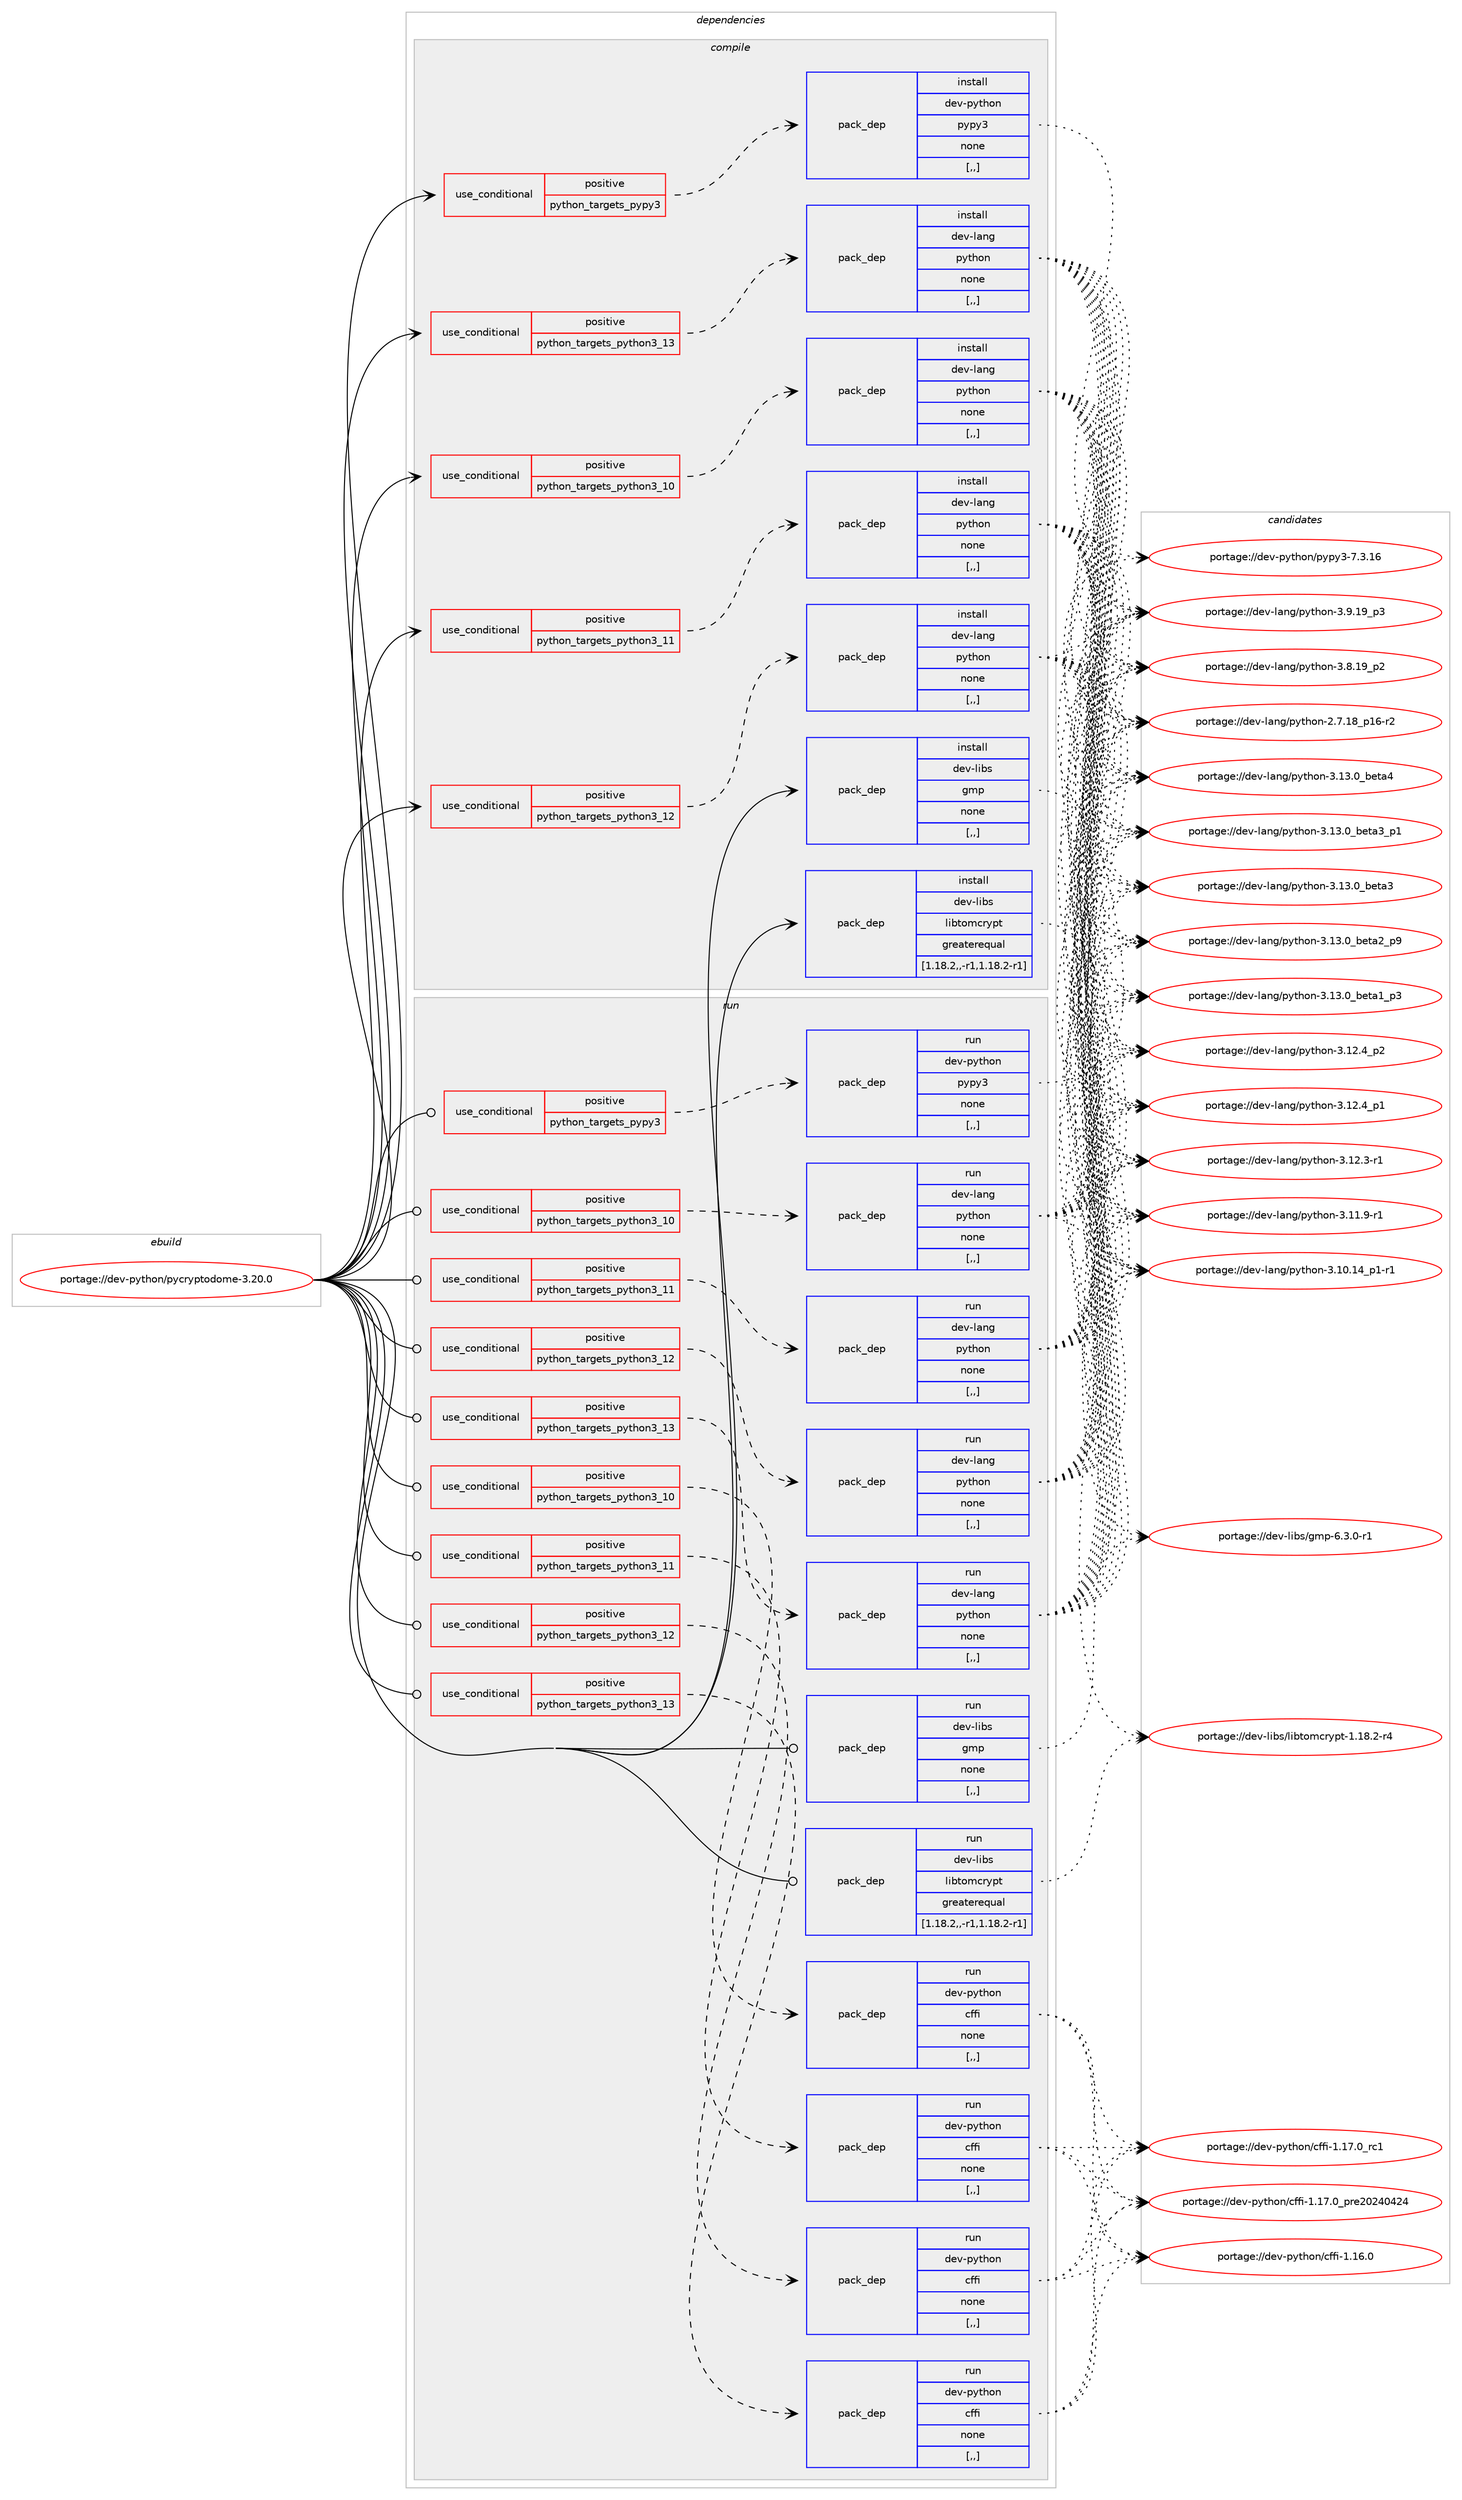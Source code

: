 digraph prolog {

# *************
# Graph options
# *************

newrank=true;
concentrate=true;
compound=true;
graph [rankdir=LR,fontname=Helvetica,fontsize=10,ranksep=1.5];#, ranksep=2.5, nodesep=0.2];
edge  [arrowhead=vee];
node  [fontname=Helvetica,fontsize=10];

# **********
# The ebuild
# **********

subgraph cluster_leftcol {
color=gray;
label=<<i>ebuild</i>>;
id [label="portage://dev-python/pycryptodome-3.20.0", color=red, width=4, href="../dev-python/pycryptodome-3.20.0.svg"];
}

# ****************
# The dependencies
# ****************

subgraph cluster_midcol {
color=gray;
label=<<i>dependencies</i>>;
subgraph cluster_compile {
fillcolor="#eeeeee";
style=filled;
label=<<i>compile</i>>;
subgraph cond36777 {
dependency156364 [label=<<TABLE BORDER="0" CELLBORDER="1" CELLSPACING="0" CELLPADDING="4"><TR><TD ROWSPAN="3" CELLPADDING="10">use_conditional</TD></TR><TR><TD>positive</TD></TR><TR><TD>python_targets_pypy3</TD></TR></TABLE>>, shape=none, color=red];
subgraph pack118336 {
dependency156365 [label=<<TABLE BORDER="0" CELLBORDER="1" CELLSPACING="0" CELLPADDING="4" WIDTH="220"><TR><TD ROWSPAN="6" CELLPADDING="30">pack_dep</TD></TR><TR><TD WIDTH="110">install</TD></TR><TR><TD>dev-python</TD></TR><TR><TD>pypy3</TD></TR><TR><TD>none</TD></TR><TR><TD>[,,]</TD></TR></TABLE>>, shape=none, color=blue];
}
dependency156364:e -> dependency156365:w [weight=20,style="dashed",arrowhead="vee"];
}
id:e -> dependency156364:w [weight=20,style="solid",arrowhead="vee"];
subgraph cond36778 {
dependency156366 [label=<<TABLE BORDER="0" CELLBORDER="1" CELLSPACING="0" CELLPADDING="4"><TR><TD ROWSPAN="3" CELLPADDING="10">use_conditional</TD></TR><TR><TD>positive</TD></TR><TR><TD>python_targets_python3_10</TD></TR></TABLE>>, shape=none, color=red];
subgraph pack118337 {
dependency156367 [label=<<TABLE BORDER="0" CELLBORDER="1" CELLSPACING="0" CELLPADDING="4" WIDTH="220"><TR><TD ROWSPAN="6" CELLPADDING="30">pack_dep</TD></TR><TR><TD WIDTH="110">install</TD></TR><TR><TD>dev-lang</TD></TR><TR><TD>python</TD></TR><TR><TD>none</TD></TR><TR><TD>[,,]</TD></TR></TABLE>>, shape=none, color=blue];
}
dependency156366:e -> dependency156367:w [weight=20,style="dashed",arrowhead="vee"];
}
id:e -> dependency156366:w [weight=20,style="solid",arrowhead="vee"];
subgraph cond36779 {
dependency156368 [label=<<TABLE BORDER="0" CELLBORDER="1" CELLSPACING="0" CELLPADDING="4"><TR><TD ROWSPAN="3" CELLPADDING="10">use_conditional</TD></TR><TR><TD>positive</TD></TR><TR><TD>python_targets_python3_11</TD></TR></TABLE>>, shape=none, color=red];
subgraph pack118338 {
dependency156369 [label=<<TABLE BORDER="0" CELLBORDER="1" CELLSPACING="0" CELLPADDING="4" WIDTH="220"><TR><TD ROWSPAN="6" CELLPADDING="30">pack_dep</TD></TR><TR><TD WIDTH="110">install</TD></TR><TR><TD>dev-lang</TD></TR><TR><TD>python</TD></TR><TR><TD>none</TD></TR><TR><TD>[,,]</TD></TR></TABLE>>, shape=none, color=blue];
}
dependency156368:e -> dependency156369:w [weight=20,style="dashed",arrowhead="vee"];
}
id:e -> dependency156368:w [weight=20,style="solid",arrowhead="vee"];
subgraph cond36780 {
dependency156370 [label=<<TABLE BORDER="0" CELLBORDER="1" CELLSPACING="0" CELLPADDING="4"><TR><TD ROWSPAN="3" CELLPADDING="10">use_conditional</TD></TR><TR><TD>positive</TD></TR><TR><TD>python_targets_python3_12</TD></TR></TABLE>>, shape=none, color=red];
subgraph pack118339 {
dependency156371 [label=<<TABLE BORDER="0" CELLBORDER="1" CELLSPACING="0" CELLPADDING="4" WIDTH="220"><TR><TD ROWSPAN="6" CELLPADDING="30">pack_dep</TD></TR><TR><TD WIDTH="110">install</TD></TR><TR><TD>dev-lang</TD></TR><TR><TD>python</TD></TR><TR><TD>none</TD></TR><TR><TD>[,,]</TD></TR></TABLE>>, shape=none, color=blue];
}
dependency156370:e -> dependency156371:w [weight=20,style="dashed",arrowhead="vee"];
}
id:e -> dependency156370:w [weight=20,style="solid",arrowhead="vee"];
subgraph cond36781 {
dependency156372 [label=<<TABLE BORDER="0" CELLBORDER="1" CELLSPACING="0" CELLPADDING="4"><TR><TD ROWSPAN="3" CELLPADDING="10">use_conditional</TD></TR><TR><TD>positive</TD></TR><TR><TD>python_targets_python3_13</TD></TR></TABLE>>, shape=none, color=red];
subgraph pack118340 {
dependency156373 [label=<<TABLE BORDER="0" CELLBORDER="1" CELLSPACING="0" CELLPADDING="4" WIDTH="220"><TR><TD ROWSPAN="6" CELLPADDING="30">pack_dep</TD></TR><TR><TD WIDTH="110">install</TD></TR><TR><TD>dev-lang</TD></TR><TR><TD>python</TD></TR><TR><TD>none</TD></TR><TR><TD>[,,]</TD></TR></TABLE>>, shape=none, color=blue];
}
dependency156372:e -> dependency156373:w [weight=20,style="dashed",arrowhead="vee"];
}
id:e -> dependency156372:w [weight=20,style="solid",arrowhead="vee"];
subgraph pack118341 {
dependency156374 [label=<<TABLE BORDER="0" CELLBORDER="1" CELLSPACING="0" CELLPADDING="4" WIDTH="220"><TR><TD ROWSPAN="6" CELLPADDING="30">pack_dep</TD></TR><TR><TD WIDTH="110">install</TD></TR><TR><TD>dev-libs</TD></TR><TR><TD>gmp</TD></TR><TR><TD>none</TD></TR><TR><TD>[,,]</TD></TR></TABLE>>, shape=none, color=blue];
}
id:e -> dependency156374:w [weight=20,style="solid",arrowhead="vee"];
subgraph pack118342 {
dependency156375 [label=<<TABLE BORDER="0" CELLBORDER="1" CELLSPACING="0" CELLPADDING="4" WIDTH="220"><TR><TD ROWSPAN="6" CELLPADDING="30">pack_dep</TD></TR><TR><TD WIDTH="110">install</TD></TR><TR><TD>dev-libs</TD></TR><TR><TD>libtomcrypt</TD></TR><TR><TD>greaterequal</TD></TR><TR><TD>[1.18.2,,-r1,1.18.2-r1]</TD></TR></TABLE>>, shape=none, color=blue];
}
id:e -> dependency156375:w [weight=20,style="solid",arrowhead="vee"];
}
subgraph cluster_compileandrun {
fillcolor="#eeeeee";
style=filled;
label=<<i>compile and run</i>>;
}
subgraph cluster_run {
fillcolor="#eeeeee";
style=filled;
label=<<i>run</i>>;
subgraph cond36782 {
dependency156376 [label=<<TABLE BORDER="0" CELLBORDER="1" CELLSPACING="0" CELLPADDING="4"><TR><TD ROWSPAN="3" CELLPADDING="10">use_conditional</TD></TR><TR><TD>positive</TD></TR><TR><TD>python_targets_pypy3</TD></TR></TABLE>>, shape=none, color=red];
subgraph pack118343 {
dependency156377 [label=<<TABLE BORDER="0" CELLBORDER="1" CELLSPACING="0" CELLPADDING="4" WIDTH="220"><TR><TD ROWSPAN="6" CELLPADDING="30">pack_dep</TD></TR><TR><TD WIDTH="110">run</TD></TR><TR><TD>dev-python</TD></TR><TR><TD>pypy3</TD></TR><TR><TD>none</TD></TR><TR><TD>[,,]</TD></TR></TABLE>>, shape=none, color=blue];
}
dependency156376:e -> dependency156377:w [weight=20,style="dashed",arrowhead="vee"];
}
id:e -> dependency156376:w [weight=20,style="solid",arrowhead="odot"];
subgraph cond36783 {
dependency156378 [label=<<TABLE BORDER="0" CELLBORDER="1" CELLSPACING="0" CELLPADDING="4"><TR><TD ROWSPAN="3" CELLPADDING="10">use_conditional</TD></TR><TR><TD>positive</TD></TR><TR><TD>python_targets_python3_10</TD></TR></TABLE>>, shape=none, color=red];
subgraph pack118344 {
dependency156379 [label=<<TABLE BORDER="0" CELLBORDER="1" CELLSPACING="0" CELLPADDING="4" WIDTH="220"><TR><TD ROWSPAN="6" CELLPADDING="30">pack_dep</TD></TR><TR><TD WIDTH="110">run</TD></TR><TR><TD>dev-lang</TD></TR><TR><TD>python</TD></TR><TR><TD>none</TD></TR><TR><TD>[,,]</TD></TR></TABLE>>, shape=none, color=blue];
}
dependency156378:e -> dependency156379:w [weight=20,style="dashed",arrowhead="vee"];
}
id:e -> dependency156378:w [weight=20,style="solid",arrowhead="odot"];
subgraph cond36784 {
dependency156380 [label=<<TABLE BORDER="0" CELLBORDER="1" CELLSPACING="0" CELLPADDING="4"><TR><TD ROWSPAN="3" CELLPADDING="10">use_conditional</TD></TR><TR><TD>positive</TD></TR><TR><TD>python_targets_python3_10</TD></TR></TABLE>>, shape=none, color=red];
subgraph pack118345 {
dependency156381 [label=<<TABLE BORDER="0" CELLBORDER="1" CELLSPACING="0" CELLPADDING="4" WIDTH="220"><TR><TD ROWSPAN="6" CELLPADDING="30">pack_dep</TD></TR><TR><TD WIDTH="110">run</TD></TR><TR><TD>dev-python</TD></TR><TR><TD>cffi</TD></TR><TR><TD>none</TD></TR><TR><TD>[,,]</TD></TR></TABLE>>, shape=none, color=blue];
}
dependency156380:e -> dependency156381:w [weight=20,style="dashed",arrowhead="vee"];
}
id:e -> dependency156380:w [weight=20,style="solid",arrowhead="odot"];
subgraph cond36785 {
dependency156382 [label=<<TABLE BORDER="0" CELLBORDER="1" CELLSPACING="0" CELLPADDING="4"><TR><TD ROWSPAN="3" CELLPADDING="10">use_conditional</TD></TR><TR><TD>positive</TD></TR><TR><TD>python_targets_python3_11</TD></TR></TABLE>>, shape=none, color=red];
subgraph pack118346 {
dependency156383 [label=<<TABLE BORDER="0" CELLBORDER="1" CELLSPACING="0" CELLPADDING="4" WIDTH="220"><TR><TD ROWSPAN="6" CELLPADDING="30">pack_dep</TD></TR><TR><TD WIDTH="110">run</TD></TR><TR><TD>dev-lang</TD></TR><TR><TD>python</TD></TR><TR><TD>none</TD></TR><TR><TD>[,,]</TD></TR></TABLE>>, shape=none, color=blue];
}
dependency156382:e -> dependency156383:w [weight=20,style="dashed",arrowhead="vee"];
}
id:e -> dependency156382:w [weight=20,style="solid",arrowhead="odot"];
subgraph cond36786 {
dependency156384 [label=<<TABLE BORDER="0" CELLBORDER="1" CELLSPACING="0" CELLPADDING="4"><TR><TD ROWSPAN="3" CELLPADDING="10">use_conditional</TD></TR><TR><TD>positive</TD></TR><TR><TD>python_targets_python3_11</TD></TR></TABLE>>, shape=none, color=red];
subgraph pack118347 {
dependency156385 [label=<<TABLE BORDER="0" CELLBORDER="1" CELLSPACING="0" CELLPADDING="4" WIDTH="220"><TR><TD ROWSPAN="6" CELLPADDING="30">pack_dep</TD></TR><TR><TD WIDTH="110">run</TD></TR><TR><TD>dev-python</TD></TR><TR><TD>cffi</TD></TR><TR><TD>none</TD></TR><TR><TD>[,,]</TD></TR></TABLE>>, shape=none, color=blue];
}
dependency156384:e -> dependency156385:w [weight=20,style="dashed",arrowhead="vee"];
}
id:e -> dependency156384:w [weight=20,style="solid",arrowhead="odot"];
subgraph cond36787 {
dependency156386 [label=<<TABLE BORDER="0" CELLBORDER="1" CELLSPACING="0" CELLPADDING="4"><TR><TD ROWSPAN="3" CELLPADDING="10">use_conditional</TD></TR><TR><TD>positive</TD></TR><TR><TD>python_targets_python3_12</TD></TR></TABLE>>, shape=none, color=red];
subgraph pack118348 {
dependency156387 [label=<<TABLE BORDER="0" CELLBORDER="1" CELLSPACING="0" CELLPADDING="4" WIDTH="220"><TR><TD ROWSPAN="6" CELLPADDING="30">pack_dep</TD></TR><TR><TD WIDTH="110">run</TD></TR><TR><TD>dev-lang</TD></TR><TR><TD>python</TD></TR><TR><TD>none</TD></TR><TR><TD>[,,]</TD></TR></TABLE>>, shape=none, color=blue];
}
dependency156386:e -> dependency156387:w [weight=20,style="dashed",arrowhead="vee"];
}
id:e -> dependency156386:w [weight=20,style="solid",arrowhead="odot"];
subgraph cond36788 {
dependency156388 [label=<<TABLE BORDER="0" CELLBORDER="1" CELLSPACING="0" CELLPADDING="4"><TR><TD ROWSPAN="3" CELLPADDING="10">use_conditional</TD></TR><TR><TD>positive</TD></TR><TR><TD>python_targets_python3_12</TD></TR></TABLE>>, shape=none, color=red];
subgraph pack118349 {
dependency156389 [label=<<TABLE BORDER="0" CELLBORDER="1" CELLSPACING="0" CELLPADDING="4" WIDTH="220"><TR><TD ROWSPAN="6" CELLPADDING="30">pack_dep</TD></TR><TR><TD WIDTH="110">run</TD></TR><TR><TD>dev-python</TD></TR><TR><TD>cffi</TD></TR><TR><TD>none</TD></TR><TR><TD>[,,]</TD></TR></TABLE>>, shape=none, color=blue];
}
dependency156388:e -> dependency156389:w [weight=20,style="dashed",arrowhead="vee"];
}
id:e -> dependency156388:w [weight=20,style="solid",arrowhead="odot"];
subgraph cond36789 {
dependency156390 [label=<<TABLE BORDER="0" CELLBORDER="1" CELLSPACING="0" CELLPADDING="4"><TR><TD ROWSPAN="3" CELLPADDING="10">use_conditional</TD></TR><TR><TD>positive</TD></TR><TR><TD>python_targets_python3_13</TD></TR></TABLE>>, shape=none, color=red];
subgraph pack118350 {
dependency156391 [label=<<TABLE BORDER="0" CELLBORDER="1" CELLSPACING="0" CELLPADDING="4" WIDTH="220"><TR><TD ROWSPAN="6" CELLPADDING="30">pack_dep</TD></TR><TR><TD WIDTH="110">run</TD></TR><TR><TD>dev-lang</TD></TR><TR><TD>python</TD></TR><TR><TD>none</TD></TR><TR><TD>[,,]</TD></TR></TABLE>>, shape=none, color=blue];
}
dependency156390:e -> dependency156391:w [weight=20,style="dashed",arrowhead="vee"];
}
id:e -> dependency156390:w [weight=20,style="solid",arrowhead="odot"];
subgraph cond36790 {
dependency156392 [label=<<TABLE BORDER="0" CELLBORDER="1" CELLSPACING="0" CELLPADDING="4"><TR><TD ROWSPAN="3" CELLPADDING="10">use_conditional</TD></TR><TR><TD>positive</TD></TR><TR><TD>python_targets_python3_13</TD></TR></TABLE>>, shape=none, color=red];
subgraph pack118351 {
dependency156393 [label=<<TABLE BORDER="0" CELLBORDER="1" CELLSPACING="0" CELLPADDING="4" WIDTH="220"><TR><TD ROWSPAN="6" CELLPADDING="30">pack_dep</TD></TR><TR><TD WIDTH="110">run</TD></TR><TR><TD>dev-python</TD></TR><TR><TD>cffi</TD></TR><TR><TD>none</TD></TR><TR><TD>[,,]</TD></TR></TABLE>>, shape=none, color=blue];
}
dependency156392:e -> dependency156393:w [weight=20,style="dashed",arrowhead="vee"];
}
id:e -> dependency156392:w [weight=20,style="solid",arrowhead="odot"];
subgraph pack118352 {
dependency156394 [label=<<TABLE BORDER="0" CELLBORDER="1" CELLSPACING="0" CELLPADDING="4" WIDTH="220"><TR><TD ROWSPAN="6" CELLPADDING="30">pack_dep</TD></TR><TR><TD WIDTH="110">run</TD></TR><TR><TD>dev-libs</TD></TR><TR><TD>gmp</TD></TR><TR><TD>none</TD></TR><TR><TD>[,,]</TD></TR></TABLE>>, shape=none, color=blue];
}
id:e -> dependency156394:w [weight=20,style="solid",arrowhead="odot"];
subgraph pack118353 {
dependency156395 [label=<<TABLE BORDER="0" CELLBORDER="1" CELLSPACING="0" CELLPADDING="4" WIDTH="220"><TR><TD ROWSPAN="6" CELLPADDING="30">pack_dep</TD></TR><TR><TD WIDTH="110">run</TD></TR><TR><TD>dev-libs</TD></TR><TR><TD>libtomcrypt</TD></TR><TR><TD>greaterequal</TD></TR><TR><TD>[1.18.2,,-r1,1.18.2-r1]</TD></TR></TABLE>>, shape=none, color=blue];
}
id:e -> dependency156395:w [weight=20,style="solid",arrowhead="odot"];
}
}

# **************
# The candidates
# **************

subgraph cluster_choices {
rank=same;
color=gray;
label=<<i>candidates</i>>;

subgraph choice118336 {
color=black;
nodesep=1;
choice10010111845112121116104111110471121211121215145554651464954 [label="portage://dev-python/pypy3-7.3.16", color=red, width=4,href="../dev-python/pypy3-7.3.16.svg"];
dependency156365:e -> choice10010111845112121116104111110471121211121215145554651464954:w [style=dotted,weight="100"];
}
subgraph choice118337 {
color=black;
nodesep=1;
choice1001011184510897110103471121211161041111104551464951464895981011169752 [label="portage://dev-lang/python-3.13.0_beta4", color=red, width=4,href="../dev-lang/python-3.13.0_beta4.svg"];
choice10010111845108971101034711212111610411111045514649514648959810111697519511249 [label="portage://dev-lang/python-3.13.0_beta3_p1", color=red, width=4,href="../dev-lang/python-3.13.0_beta3_p1.svg"];
choice1001011184510897110103471121211161041111104551464951464895981011169751 [label="portage://dev-lang/python-3.13.0_beta3", color=red, width=4,href="../dev-lang/python-3.13.0_beta3.svg"];
choice10010111845108971101034711212111610411111045514649514648959810111697509511257 [label="portage://dev-lang/python-3.13.0_beta2_p9", color=red, width=4,href="../dev-lang/python-3.13.0_beta2_p9.svg"];
choice10010111845108971101034711212111610411111045514649514648959810111697499511251 [label="portage://dev-lang/python-3.13.0_beta1_p3", color=red, width=4,href="../dev-lang/python-3.13.0_beta1_p3.svg"];
choice100101118451089711010347112121116104111110455146495046529511250 [label="portage://dev-lang/python-3.12.4_p2", color=red, width=4,href="../dev-lang/python-3.12.4_p2.svg"];
choice100101118451089711010347112121116104111110455146495046529511249 [label="portage://dev-lang/python-3.12.4_p1", color=red, width=4,href="../dev-lang/python-3.12.4_p1.svg"];
choice100101118451089711010347112121116104111110455146495046514511449 [label="portage://dev-lang/python-3.12.3-r1", color=red, width=4,href="../dev-lang/python-3.12.3-r1.svg"];
choice100101118451089711010347112121116104111110455146494946574511449 [label="portage://dev-lang/python-3.11.9-r1", color=red, width=4,href="../dev-lang/python-3.11.9-r1.svg"];
choice100101118451089711010347112121116104111110455146494846495295112494511449 [label="portage://dev-lang/python-3.10.14_p1-r1", color=red, width=4,href="../dev-lang/python-3.10.14_p1-r1.svg"];
choice100101118451089711010347112121116104111110455146574649579511251 [label="portage://dev-lang/python-3.9.19_p3", color=red, width=4,href="../dev-lang/python-3.9.19_p3.svg"];
choice100101118451089711010347112121116104111110455146564649579511250 [label="portage://dev-lang/python-3.8.19_p2", color=red, width=4,href="../dev-lang/python-3.8.19_p2.svg"];
choice100101118451089711010347112121116104111110455046554649569511249544511450 [label="portage://dev-lang/python-2.7.18_p16-r2", color=red, width=4,href="../dev-lang/python-2.7.18_p16-r2.svg"];
dependency156367:e -> choice1001011184510897110103471121211161041111104551464951464895981011169752:w [style=dotted,weight="100"];
dependency156367:e -> choice10010111845108971101034711212111610411111045514649514648959810111697519511249:w [style=dotted,weight="100"];
dependency156367:e -> choice1001011184510897110103471121211161041111104551464951464895981011169751:w [style=dotted,weight="100"];
dependency156367:e -> choice10010111845108971101034711212111610411111045514649514648959810111697509511257:w [style=dotted,weight="100"];
dependency156367:e -> choice10010111845108971101034711212111610411111045514649514648959810111697499511251:w [style=dotted,weight="100"];
dependency156367:e -> choice100101118451089711010347112121116104111110455146495046529511250:w [style=dotted,weight="100"];
dependency156367:e -> choice100101118451089711010347112121116104111110455146495046529511249:w [style=dotted,weight="100"];
dependency156367:e -> choice100101118451089711010347112121116104111110455146495046514511449:w [style=dotted,weight="100"];
dependency156367:e -> choice100101118451089711010347112121116104111110455146494946574511449:w [style=dotted,weight="100"];
dependency156367:e -> choice100101118451089711010347112121116104111110455146494846495295112494511449:w [style=dotted,weight="100"];
dependency156367:e -> choice100101118451089711010347112121116104111110455146574649579511251:w [style=dotted,weight="100"];
dependency156367:e -> choice100101118451089711010347112121116104111110455146564649579511250:w [style=dotted,weight="100"];
dependency156367:e -> choice100101118451089711010347112121116104111110455046554649569511249544511450:w [style=dotted,weight="100"];
}
subgraph choice118338 {
color=black;
nodesep=1;
choice1001011184510897110103471121211161041111104551464951464895981011169752 [label="portage://dev-lang/python-3.13.0_beta4", color=red, width=4,href="../dev-lang/python-3.13.0_beta4.svg"];
choice10010111845108971101034711212111610411111045514649514648959810111697519511249 [label="portage://dev-lang/python-3.13.0_beta3_p1", color=red, width=4,href="../dev-lang/python-3.13.0_beta3_p1.svg"];
choice1001011184510897110103471121211161041111104551464951464895981011169751 [label="portage://dev-lang/python-3.13.0_beta3", color=red, width=4,href="../dev-lang/python-3.13.0_beta3.svg"];
choice10010111845108971101034711212111610411111045514649514648959810111697509511257 [label="portage://dev-lang/python-3.13.0_beta2_p9", color=red, width=4,href="../dev-lang/python-3.13.0_beta2_p9.svg"];
choice10010111845108971101034711212111610411111045514649514648959810111697499511251 [label="portage://dev-lang/python-3.13.0_beta1_p3", color=red, width=4,href="../dev-lang/python-3.13.0_beta1_p3.svg"];
choice100101118451089711010347112121116104111110455146495046529511250 [label="portage://dev-lang/python-3.12.4_p2", color=red, width=4,href="../dev-lang/python-3.12.4_p2.svg"];
choice100101118451089711010347112121116104111110455146495046529511249 [label="portage://dev-lang/python-3.12.4_p1", color=red, width=4,href="../dev-lang/python-3.12.4_p1.svg"];
choice100101118451089711010347112121116104111110455146495046514511449 [label="portage://dev-lang/python-3.12.3-r1", color=red, width=4,href="../dev-lang/python-3.12.3-r1.svg"];
choice100101118451089711010347112121116104111110455146494946574511449 [label="portage://dev-lang/python-3.11.9-r1", color=red, width=4,href="../dev-lang/python-3.11.9-r1.svg"];
choice100101118451089711010347112121116104111110455146494846495295112494511449 [label="portage://dev-lang/python-3.10.14_p1-r1", color=red, width=4,href="../dev-lang/python-3.10.14_p1-r1.svg"];
choice100101118451089711010347112121116104111110455146574649579511251 [label="portage://dev-lang/python-3.9.19_p3", color=red, width=4,href="../dev-lang/python-3.9.19_p3.svg"];
choice100101118451089711010347112121116104111110455146564649579511250 [label="portage://dev-lang/python-3.8.19_p2", color=red, width=4,href="../dev-lang/python-3.8.19_p2.svg"];
choice100101118451089711010347112121116104111110455046554649569511249544511450 [label="portage://dev-lang/python-2.7.18_p16-r2", color=red, width=4,href="../dev-lang/python-2.7.18_p16-r2.svg"];
dependency156369:e -> choice1001011184510897110103471121211161041111104551464951464895981011169752:w [style=dotted,weight="100"];
dependency156369:e -> choice10010111845108971101034711212111610411111045514649514648959810111697519511249:w [style=dotted,weight="100"];
dependency156369:e -> choice1001011184510897110103471121211161041111104551464951464895981011169751:w [style=dotted,weight="100"];
dependency156369:e -> choice10010111845108971101034711212111610411111045514649514648959810111697509511257:w [style=dotted,weight="100"];
dependency156369:e -> choice10010111845108971101034711212111610411111045514649514648959810111697499511251:w [style=dotted,weight="100"];
dependency156369:e -> choice100101118451089711010347112121116104111110455146495046529511250:w [style=dotted,weight="100"];
dependency156369:e -> choice100101118451089711010347112121116104111110455146495046529511249:w [style=dotted,weight="100"];
dependency156369:e -> choice100101118451089711010347112121116104111110455146495046514511449:w [style=dotted,weight="100"];
dependency156369:e -> choice100101118451089711010347112121116104111110455146494946574511449:w [style=dotted,weight="100"];
dependency156369:e -> choice100101118451089711010347112121116104111110455146494846495295112494511449:w [style=dotted,weight="100"];
dependency156369:e -> choice100101118451089711010347112121116104111110455146574649579511251:w [style=dotted,weight="100"];
dependency156369:e -> choice100101118451089711010347112121116104111110455146564649579511250:w [style=dotted,weight="100"];
dependency156369:e -> choice100101118451089711010347112121116104111110455046554649569511249544511450:w [style=dotted,weight="100"];
}
subgraph choice118339 {
color=black;
nodesep=1;
choice1001011184510897110103471121211161041111104551464951464895981011169752 [label="portage://dev-lang/python-3.13.0_beta4", color=red, width=4,href="../dev-lang/python-3.13.0_beta4.svg"];
choice10010111845108971101034711212111610411111045514649514648959810111697519511249 [label="portage://dev-lang/python-3.13.0_beta3_p1", color=red, width=4,href="../dev-lang/python-3.13.0_beta3_p1.svg"];
choice1001011184510897110103471121211161041111104551464951464895981011169751 [label="portage://dev-lang/python-3.13.0_beta3", color=red, width=4,href="../dev-lang/python-3.13.0_beta3.svg"];
choice10010111845108971101034711212111610411111045514649514648959810111697509511257 [label="portage://dev-lang/python-3.13.0_beta2_p9", color=red, width=4,href="../dev-lang/python-3.13.0_beta2_p9.svg"];
choice10010111845108971101034711212111610411111045514649514648959810111697499511251 [label="portage://dev-lang/python-3.13.0_beta1_p3", color=red, width=4,href="../dev-lang/python-3.13.0_beta1_p3.svg"];
choice100101118451089711010347112121116104111110455146495046529511250 [label="portage://dev-lang/python-3.12.4_p2", color=red, width=4,href="../dev-lang/python-3.12.4_p2.svg"];
choice100101118451089711010347112121116104111110455146495046529511249 [label="portage://dev-lang/python-3.12.4_p1", color=red, width=4,href="../dev-lang/python-3.12.4_p1.svg"];
choice100101118451089711010347112121116104111110455146495046514511449 [label="portage://dev-lang/python-3.12.3-r1", color=red, width=4,href="../dev-lang/python-3.12.3-r1.svg"];
choice100101118451089711010347112121116104111110455146494946574511449 [label="portage://dev-lang/python-3.11.9-r1", color=red, width=4,href="../dev-lang/python-3.11.9-r1.svg"];
choice100101118451089711010347112121116104111110455146494846495295112494511449 [label="portage://dev-lang/python-3.10.14_p1-r1", color=red, width=4,href="../dev-lang/python-3.10.14_p1-r1.svg"];
choice100101118451089711010347112121116104111110455146574649579511251 [label="portage://dev-lang/python-3.9.19_p3", color=red, width=4,href="../dev-lang/python-3.9.19_p3.svg"];
choice100101118451089711010347112121116104111110455146564649579511250 [label="portage://dev-lang/python-3.8.19_p2", color=red, width=4,href="../dev-lang/python-3.8.19_p2.svg"];
choice100101118451089711010347112121116104111110455046554649569511249544511450 [label="portage://dev-lang/python-2.7.18_p16-r2", color=red, width=4,href="../dev-lang/python-2.7.18_p16-r2.svg"];
dependency156371:e -> choice1001011184510897110103471121211161041111104551464951464895981011169752:w [style=dotted,weight="100"];
dependency156371:e -> choice10010111845108971101034711212111610411111045514649514648959810111697519511249:w [style=dotted,weight="100"];
dependency156371:e -> choice1001011184510897110103471121211161041111104551464951464895981011169751:w [style=dotted,weight="100"];
dependency156371:e -> choice10010111845108971101034711212111610411111045514649514648959810111697509511257:w [style=dotted,weight="100"];
dependency156371:e -> choice10010111845108971101034711212111610411111045514649514648959810111697499511251:w [style=dotted,weight="100"];
dependency156371:e -> choice100101118451089711010347112121116104111110455146495046529511250:w [style=dotted,weight="100"];
dependency156371:e -> choice100101118451089711010347112121116104111110455146495046529511249:w [style=dotted,weight="100"];
dependency156371:e -> choice100101118451089711010347112121116104111110455146495046514511449:w [style=dotted,weight="100"];
dependency156371:e -> choice100101118451089711010347112121116104111110455146494946574511449:w [style=dotted,weight="100"];
dependency156371:e -> choice100101118451089711010347112121116104111110455146494846495295112494511449:w [style=dotted,weight="100"];
dependency156371:e -> choice100101118451089711010347112121116104111110455146574649579511251:w [style=dotted,weight="100"];
dependency156371:e -> choice100101118451089711010347112121116104111110455146564649579511250:w [style=dotted,weight="100"];
dependency156371:e -> choice100101118451089711010347112121116104111110455046554649569511249544511450:w [style=dotted,weight="100"];
}
subgraph choice118340 {
color=black;
nodesep=1;
choice1001011184510897110103471121211161041111104551464951464895981011169752 [label="portage://dev-lang/python-3.13.0_beta4", color=red, width=4,href="../dev-lang/python-3.13.0_beta4.svg"];
choice10010111845108971101034711212111610411111045514649514648959810111697519511249 [label="portage://dev-lang/python-3.13.0_beta3_p1", color=red, width=4,href="../dev-lang/python-3.13.0_beta3_p1.svg"];
choice1001011184510897110103471121211161041111104551464951464895981011169751 [label="portage://dev-lang/python-3.13.0_beta3", color=red, width=4,href="../dev-lang/python-3.13.0_beta3.svg"];
choice10010111845108971101034711212111610411111045514649514648959810111697509511257 [label="portage://dev-lang/python-3.13.0_beta2_p9", color=red, width=4,href="../dev-lang/python-3.13.0_beta2_p9.svg"];
choice10010111845108971101034711212111610411111045514649514648959810111697499511251 [label="portage://dev-lang/python-3.13.0_beta1_p3", color=red, width=4,href="../dev-lang/python-3.13.0_beta1_p3.svg"];
choice100101118451089711010347112121116104111110455146495046529511250 [label="portage://dev-lang/python-3.12.4_p2", color=red, width=4,href="../dev-lang/python-3.12.4_p2.svg"];
choice100101118451089711010347112121116104111110455146495046529511249 [label="portage://dev-lang/python-3.12.4_p1", color=red, width=4,href="../dev-lang/python-3.12.4_p1.svg"];
choice100101118451089711010347112121116104111110455146495046514511449 [label="portage://dev-lang/python-3.12.3-r1", color=red, width=4,href="../dev-lang/python-3.12.3-r1.svg"];
choice100101118451089711010347112121116104111110455146494946574511449 [label="portage://dev-lang/python-3.11.9-r1", color=red, width=4,href="../dev-lang/python-3.11.9-r1.svg"];
choice100101118451089711010347112121116104111110455146494846495295112494511449 [label="portage://dev-lang/python-3.10.14_p1-r1", color=red, width=4,href="../dev-lang/python-3.10.14_p1-r1.svg"];
choice100101118451089711010347112121116104111110455146574649579511251 [label="portage://dev-lang/python-3.9.19_p3", color=red, width=4,href="../dev-lang/python-3.9.19_p3.svg"];
choice100101118451089711010347112121116104111110455146564649579511250 [label="portage://dev-lang/python-3.8.19_p2", color=red, width=4,href="../dev-lang/python-3.8.19_p2.svg"];
choice100101118451089711010347112121116104111110455046554649569511249544511450 [label="portage://dev-lang/python-2.7.18_p16-r2", color=red, width=4,href="../dev-lang/python-2.7.18_p16-r2.svg"];
dependency156373:e -> choice1001011184510897110103471121211161041111104551464951464895981011169752:w [style=dotted,weight="100"];
dependency156373:e -> choice10010111845108971101034711212111610411111045514649514648959810111697519511249:w [style=dotted,weight="100"];
dependency156373:e -> choice1001011184510897110103471121211161041111104551464951464895981011169751:w [style=dotted,weight="100"];
dependency156373:e -> choice10010111845108971101034711212111610411111045514649514648959810111697509511257:w [style=dotted,weight="100"];
dependency156373:e -> choice10010111845108971101034711212111610411111045514649514648959810111697499511251:w [style=dotted,weight="100"];
dependency156373:e -> choice100101118451089711010347112121116104111110455146495046529511250:w [style=dotted,weight="100"];
dependency156373:e -> choice100101118451089711010347112121116104111110455146495046529511249:w [style=dotted,weight="100"];
dependency156373:e -> choice100101118451089711010347112121116104111110455146495046514511449:w [style=dotted,weight="100"];
dependency156373:e -> choice100101118451089711010347112121116104111110455146494946574511449:w [style=dotted,weight="100"];
dependency156373:e -> choice100101118451089711010347112121116104111110455146494846495295112494511449:w [style=dotted,weight="100"];
dependency156373:e -> choice100101118451089711010347112121116104111110455146574649579511251:w [style=dotted,weight="100"];
dependency156373:e -> choice100101118451089711010347112121116104111110455146564649579511250:w [style=dotted,weight="100"];
dependency156373:e -> choice100101118451089711010347112121116104111110455046554649569511249544511450:w [style=dotted,weight="100"];
}
subgraph choice118341 {
color=black;
nodesep=1;
choice1001011184510810598115471031091124554465146484511449 [label="portage://dev-libs/gmp-6.3.0-r1", color=red, width=4,href="../dev-libs/gmp-6.3.0-r1.svg"];
dependency156374:e -> choice1001011184510810598115471031091124554465146484511449:w [style=dotted,weight="100"];
}
subgraph choice118342 {
color=black;
nodesep=1;
choice1001011184510810598115471081059811611110999114121112116454946495646504511452 [label="portage://dev-libs/libtomcrypt-1.18.2-r4", color=red, width=4,href="../dev-libs/libtomcrypt-1.18.2-r4.svg"];
dependency156375:e -> choice1001011184510810598115471081059811611110999114121112116454946495646504511452:w [style=dotted,weight="100"];
}
subgraph choice118343 {
color=black;
nodesep=1;
choice10010111845112121116104111110471121211121215145554651464954 [label="portage://dev-python/pypy3-7.3.16", color=red, width=4,href="../dev-python/pypy3-7.3.16.svg"];
dependency156377:e -> choice10010111845112121116104111110471121211121215145554651464954:w [style=dotted,weight="100"];
}
subgraph choice118344 {
color=black;
nodesep=1;
choice1001011184510897110103471121211161041111104551464951464895981011169752 [label="portage://dev-lang/python-3.13.0_beta4", color=red, width=4,href="../dev-lang/python-3.13.0_beta4.svg"];
choice10010111845108971101034711212111610411111045514649514648959810111697519511249 [label="portage://dev-lang/python-3.13.0_beta3_p1", color=red, width=4,href="../dev-lang/python-3.13.0_beta3_p1.svg"];
choice1001011184510897110103471121211161041111104551464951464895981011169751 [label="portage://dev-lang/python-3.13.0_beta3", color=red, width=4,href="../dev-lang/python-3.13.0_beta3.svg"];
choice10010111845108971101034711212111610411111045514649514648959810111697509511257 [label="portage://dev-lang/python-3.13.0_beta2_p9", color=red, width=4,href="../dev-lang/python-3.13.0_beta2_p9.svg"];
choice10010111845108971101034711212111610411111045514649514648959810111697499511251 [label="portage://dev-lang/python-3.13.0_beta1_p3", color=red, width=4,href="../dev-lang/python-3.13.0_beta1_p3.svg"];
choice100101118451089711010347112121116104111110455146495046529511250 [label="portage://dev-lang/python-3.12.4_p2", color=red, width=4,href="../dev-lang/python-3.12.4_p2.svg"];
choice100101118451089711010347112121116104111110455146495046529511249 [label="portage://dev-lang/python-3.12.4_p1", color=red, width=4,href="../dev-lang/python-3.12.4_p1.svg"];
choice100101118451089711010347112121116104111110455146495046514511449 [label="portage://dev-lang/python-3.12.3-r1", color=red, width=4,href="../dev-lang/python-3.12.3-r1.svg"];
choice100101118451089711010347112121116104111110455146494946574511449 [label="portage://dev-lang/python-3.11.9-r1", color=red, width=4,href="../dev-lang/python-3.11.9-r1.svg"];
choice100101118451089711010347112121116104111110455146494846495295112494511449 [label="portage://dev-lang/python-3.10.14_p1-r1", color=red, width=4,href="../dev-lang/python-3.10.14_p1-r1.svg"];
choice100101118451089711010347112121116104111110455146574649579511251 [label="portage://dev-lang/python-3.9.19_p3", color=red, width=4,href="../dev-lang/python-3.9.19_p3.svg"];
choice100101118451089711010347112121116104111110455146564649579511250 [label="portage://dev-lang/python-3.8.19_p2", color=red, width=4,href="../dev-lang/python-3.8.19_p2.svg"];
choice100101118451089711010347112121116104111110455046554649569511249544511450 [label="portage://dev-lang/python-2.7.18_p16-r2", color=red, width=4,href="../dev-lang/python-2.7.18_p16-r2.svg"];
dependency156379:e -> choice1001011184510897110103471121211161041111104551464951464895981011169752:w [style=dotted,weight="100"];
dependency156379:e -> choice10010111845108971101034711212111610411111045514649514648959810111697519511249:w [style=dotted,weight="100"];
dependency156379:e -> choice1001011184510897110103471121211161041111104551464951464895981011169751:w [style=dotted,weight="100"];
dependency156379:e -> choice10010111845108971101034711212111610411111045514649514648959810111697509511257:w [style=dotted,weight="100"];
dependency156379:e -> choice10010111845108971101034711212111610411111045514649514648959810111697499511251:w [style=dotted,weight="100"];
dependency156379:e -> choice100101118451089711010347112121116104111110455146495046529511250:w [style=dotted,weight="100"];
dependency156379:e -> choice100101118451089711010347112121116104111110455146495046529511249:w [style=dotted,weight="100"];
dependency156379:e -> choice100101118451089711010347112121116104111110455146495046514511449:w [style=dotted,weight="100"];
dependency156379:e -> choice100101118451089711010347112121116104111110455146494946574511449:w [style=dotted,weight="100"];
dependency156379:e -> choice100101118451089711010347112121116104111110455146494846495295112494511449:w [style=dotted,weight="100"];
dependency156379:e -> choice100101118451089711010347112121116104111110455146574649579511251:w [style=dotted,weight="100"];
dependency156379:e -> choice100101118451089711010347112121116104111110455146564649579511250:w [style=dotted,weight="100"];
dependency156379:e -> choice100101118451089711010347112121116104111110455046554649569511249544511450:w [style=dotted,weight="100"];
}
subgraph choice118345 {
color=black;
nodesep=1;
choice10010111845112121116104111110479910210210545494649554648951149949 [label="portage://dev-python/cffi-1.17.0_rc1", color=red, width=4,href="../dev-python/cffi-1.17.0_rc1.svg"];
choice10010111845112121116104111110479910210210545494649554648951121141015048505248525052 [label="portage://dev-python/cffi-1.17.0_pre20240424", color=red, width=4,href="../dev-python/cffi-1.17.0_pre20240424.svg"];
choice10010111845112121116104111110479910210210545494649544648 [label="portage://dev-python/cffi-1.16.0", color=red, width=4,href="../dev-python/cffi-1.16.0.svg"];
dependency156381:e -> choice10010111845112121116104111110479910210210545494649554648951149949:w [style=dotted,weight="100"];
dependency156381:e -> choice10010111845112121116104111110479910210210545494649554648951121141015048505248525052:w [style=dotted,weight="100"];
dependency156381:e -> choice10010111845112121116104111110479910210210545494649544648:w [style=dotted,weight="100"];
}
subgraph choice118346 {
color=black;
nodesep=1;
choice1001011184510897110103471121211161041111104551464951464895981011169752 [label="portage://dev-lang/python-3.13.0_beta4", color=red, width=4,href="../dev-lang/python-3.13.0_beta4.svg"];
choice10010111845108971101034711212111610411111045514649514648959810111697519511249 [label="portage://dev-lang/python-3.13.0_beta3_p1", color=red, width=4,href="../dev-lang/python-3.13.0_beta3_p1.svg"];
choice1001011184510897110103471121211161041111104551464951464895981011169751 [label="portage://dev-lang/python-3.13.0_beta3", color=red, width=4,href="../dev-lang/python-3.13.0_beta3.svg"];
choice10010111845108971101034711212111610411111045514649514648959810111697509511257 [label="portage://dev-lang/python-3.13.0_beta2_p9", color=red, width=4,href="../dev-lang/python-3.13.0_beta2_p9.svg"];
choice10010111845108971101034711212111610411111045514649514648959810111697499511251 [label="portage://dev-lang/python-3.13.0_beta1_p3", color=red, width=4,href="../dev-lang/python-3.13.0_beta1_p3.svg"];
choice100101118451089711010347112121116104111110455146495046529511250 [label="portage://dev-lang/python-3.12.4_p2", color=red, width=4,href="../dev-lang/python-3.12.4_p2.svg"];
choice100101118451089711010347112121116104111110455146495046529511249 [label="portage://dev-lang/python-3.12.4_p1", color=red, width=4,href="../dev-lang/python-3.12.4_p1.svg"];
choice100101118451089711010347112121116104111110455146495046514511449 [label="portage://dev-lang/python-3.12.3-r1", color=red, width=4,href="../dev-lang/python-3.12.3-r1.svg"];
choice100101118451089711010347112121116104111110455146494946574511449 [label="portage://dev-lang/python-3.11.9-r1", color=red, width=4,href="../dev-lang/python-3.11.9-r1.svg"];
choice100101118451089711010347112121116104111110455146494846495295112494511449 [label="portage://dev-lang/python-3.10.14_p1-r1", color=red, width=4,href="../dev-lang/python-3.10.14_p1-r1.svg"];
choice100101118451089711010347112121116104111110455146574649579511251 [label="portage://dev-lang/python-3.9.19_p3", color=red, width=4,href="../dev-lang/python-3.9.19_p3.svg"];
choice100101118451089711010347112121116104111110455146564649579511250 [label="portage://dev-lang/python-3.8.19_p2", color=red, width=4,href="../dev-lang/python-3.8.19_p2.svg"];
choice100101118451089711010347112121116104111110455046554649569511249544511450 [label="portage://dev-lang/python-2.7.18_p16-r2", color=red, width=4,href="../dev-lang/python-2.7.18_p16-r2.svg"];
dependency156383:e -> choice1001011184510897110103471121211161041111104551464951464895981011169752:w [style=dotted,weight="100"];
dependency156383:e -> choice10010111845108971101034711212111610411111045514649514648959810111697519511249:w [style=dotted,weight="100"];
dependency156383:e -> choice1001011184510897110103471121211161041111104551464951464895981011169751:w [style=dotted,weight="100"];
dependency156383:e -> choice10010111845108971101034711212111610411111045514649514648959810111697509511257:w [style=dotted,weight="100"];
dependency156383:e -> choice10010111845108971101034711212111610411111045514649514648959810111697499511251:w [style=dotted,weight="100"];
dependency156383:e -> choice100101118451089711010347112121116104111110455146495046529511250:w [style=dotted,weight="100"];
dependency156383:e -> choice100101118451089711010347112121116104111110455146495046529511249:w [style=dotted,weight="100"];
dependency156383:e -> choice100101118451089711010347112121116104111110455146495046514511449:w [style=dotted,weight="100"];
dependency156383:e -> choice100101118451089711010347112121116104111110455146494946574511449:w [style=dotted,weight="100"];
dependency156383:e -> choice100101118451089711010347112121116104111110455146494846495295112494511449:w [style=dotted,weight="100"];
dependency156383:e -> choice100101118451089711010347112121116104111110455146574649579511251:w [style=dotted,weight="100"];
dependency156383:e -> choice100101118451089711010347112121116104111110455146564649579511250:w [style=dotted,weight="100"];
dependency156383:e -> choice100101118451089711010347112121116104111110455046554649569511249544511450:w [style=dotted,weight="100"];
}
subgraph choice118347 {
color=black;
nodesep=1;
choice10010111845112121116104111110479910210210545494649554648951149949 [label="portage://dev-python/cffi-1.17.0_rc1", color=red, width=4,href="../dev-python/cffi-1.17.0_rc1.svg"];
choice10010111845112121116104111110479910210210545494649554648951121141015048505248525052 [label="portage://dev-python/cffi-1.17.0_pre20240424", color=red, width=4,href="../dev-python/cffi-1.17.0_pre20240424.svg"];
choice10010111845112121116104111110479910210210545494649544648 [label="portage://dev-python/cffi-1.16.0", color=red, width=4,href="../dev-python/cffi-1.16.0.svg"];
dependency156385:e -> choice10010111845112121116104111110479910210210545494649554648951149949:w [style=dotted,weight="100"];
dependency156385:e -> choice10010111845112121116104111110479910210210545494649554648951121141015048505248525052:w [style=dotted,weight="100"];
dependency156385:e -> choice10010111845112121116104111110479910210210545494649544648:w [style=dotted,weight="100"];
}
subgraph choice118348 {
color=black;
nodesep=1;
choice1001011184510897110103471121211161041111104551464951464895981011169752 [label="portage://dev-lang/python-3.13.0_beta4", color=red, width=4,href="../dev-lang/python-3.13.0_beta4.svg"];
choice10010111845108971101034711212111610411111045514649514648959810111697519511249 [label="portage://dev-lang/python-3.13.0_beta3_p1", color=red, width=4,href="../dev-lang/python-3.13.0_beta3_p1.svg"];
choice1001011184510897110103471121211161041111104551464951464895981011169751 [label="portage://dev-lang/python-3.13.0_beta3", color=red, width=4,href="../dev-lang/python-3.13.0_beta3.svg"];
choice10010111845108971101034711212111610411111045514649514648959810111697509511257 [label="portage://dev-lang/python-3.13.0_beta2_p9", color=red, width=4,href="../dev-lang/python-3.13.0_beta2_p9.svg"];
choice10010111845108971101034711212111610411111045514649514648959810111697499511251 [label="portage://dev-lang/python-3.13.0_beta1_p3", color=red, width=4,href="../dev-lang/python-3.13.0_beta1_p3.svg"];
choice100101118451089711010347112121116104111110455146495046529511250 [label="portage://dev-lang/python-3.12.4_p2", color=red, width=4,href="../dev-lang/python-3.12.4_p2.svg"];
choice100101118451089711010347112121116104111110455146495046529511249 [label="portage://dev-lang/python-3.12.4_p1", color=red, width=4,href="../dev-lang/python-3.12.4_p1.svg"];
choice100101118451089711010347112121116104111110455146495046514511449 [label="portage://dev-lang/python-3.12.3-r1", color=red, width=4,href="../dev-lang/python-3.12.3-r1.svg"];
choice100101118451089711010347112121116104111110455146494946574511449 [label="portage://dev-lang/python-3.11.9-r1", color=red, width=4,href="../dev-lang/python-3.11.9-r1.svg"];
choice100101118451089711010347112121116104111110455146494846495295112494511449 [label="portage://dev-lang/python-3.10.14_p1-r1", color=red, width=4,href="../dev-lang/python-3.10.14_p1-r1.svg"];
choice100101118451089711010347112121116104111110455146574649579511251 [label="portage://dev-lang/python-3.9.19_p3", color=red, width=4,href="../dev-lang/python-3.9.19_p3.svg"];
choice100101118451089711010347112121116104111110455146564649579511250 [label="portage://dev-lang/python-3.8.19_p2", color=red, width=4,href="../dev-lang/python-3.8.19_p2.svg"];
choice100101118451089711010347112121116104111110455046554649569511249544511450 [label="portage://dev-lang/python-2.7.18_p16-r2", color=red, width=4,href="../dev-lang/python-2.7.18_p16-r2.svg"];
dependency156387:e -> choice1001011184510897110103471121211161041111104551464951464895981011169752:w [style=dotted,weight="100"];
dependency156387:e -> choice10010111845108971101034711212111610411111045514649514648959810111697519511249:w [style=dotted,weight="100"];
dependency156387:e -> choice1001011184510897110103471121211161041111104551464951464895981011169751:w [style=dotted,weight="100"];
dependency156387:e -> choice10010111845108971101034711212111610411111045514649514648959810111697509511257:w [style=dotted,weight="100"];
dependency156387:e -> choice10010111845108971101034711212111610411111045514649514648959810111697499511251:w [style=dotted,weight="100"];
dependency156387:e -> choice100101118451089711010347112121116104111110455146495046529511250:w [style=dotted,weight="100"];
dependency156387:e -> choice100101118451089711010347112121116104111110455146495046529511249:w [style=dotted,weight="100"];
dependency156387:e -> choice100101118451089711010347112121116104111110455146495046514511449:w [style=dotted,weight="100"];
dependency156387:e -> choice100101118451089711010347112121116104111110455146494946574511449:w [style=dotted,weight="100"];
dependency156387:e -> choice100101118451089711010347112121116104111110455146494846495295112494511449:w [style=dotted,weight="100"];
dependency156387:e -> choice100101118451089711010347112121116104111110455146574649579511251:w [style=dotted,weight="100"];
dependency156387:e -> choice100101118451089711010347112121116104111110455146564649579511250:w [style=dotted,weight="100"];
dependency156387:e -> choice100101118451089711010347112121116104111110455046554649569511249544511450:w [style=dotted,weight="100"];
}
subgraph choice118349 {
color=black;
nodesep=1;
choice10010111845112121116104111110479910210210545494649554648951149949 [label="portage://dev-python/cffi-1.17.0_rc1", color=red, width=4,href="../dev-python/cffi-1.17.0_rc1.svg"];
choice10010111845112121116104111110479910210210545494649554648951121141015048505248525052 [label="portage://dev-python/cffi-1.17.0_pre20240424", color=red, width=4,href="../dev-python/cffi-1.17.0_pre20240424.svg"];
choice10010111845112121116104111110479910210210545494649544648 [label="portage://dev-python/cffi-1.16.0", color=red, width=4,href="../dev-python/cffi-1.16.0.svg"];
dependency156389:e -> choice10010111845112121116104111110479910210210545494649554648951149949:w [style=dotted,weight="100"];
dependency156389:e -> choice10010111845112121116104111110479910210210545494649554648951121141015048505248525052:w [style=dotted,weight="100"];
dependency156389:e -> choice10010111845112121116104111110479910210210545494649544648:w [style=dotted,weight="100"];
}
subgraph choice118350 {
color=black;
nodesep=1;
choice1001011184510897110103471121211161041111104551464951464895981011169752 [label="portage://dev-lang/python-3.13.0_beta4", color=red, width=4,href="../dev-lang/python-3.13.0_beta4.svg"];
choice10010111845108971101034711212111610411111045514649514648959810111697519511249 [label="portage://dev-lang/python-3.13.0_beta3_p1", color=red, width=4,href="../dev-lang/python-3.13.0_beta3_p1.svg"];
choice1001011184510897110103471121211161041111104551464951464895981011169751 [label="portage://dev-lang/python-3.13.0_beta3", color=red, width=4,href="../dev-lang/python-3.13.0_beta3.svg"];
choice10010111845108971101034711212111610411111045514649514648959810111697509511257 [label="portage://dev-lang/python-3.13.0_beta2_p9", color=red, width=4,href="../dev-lang/python-3.13.0_beta2_p9.svg"];
choice10010111845108971101034711212111610411111045514649514648959810111697499511251 [label="portage://dev-lang/python-3.13.0_beta1_p3", color=red, width=4,href="../dev-lang/python-3.13.0_beta1_p3.svg"];
choice100101118451089711010347112121116104111110455146495046529511250 [label="portage://dev-lang/python-3.12.4_p2", color=red, width=4,href="../dev-lang/python-3.12.4_p2.svg"];
choice100101118451089711010347112121116104111110455146495046529511249 [label="portage://dev-lang/python-3.12.4_p1", color=red, width=4,href="../dev-lang/python-3.12.4_p1.svg"];
choice100101118451089711010347112121116104111110455146495046514511449 [label="portage://dev-lang/python-3.12.3-r1", color=red, width=4,href="../dev-lang/python-3.12.3-r1.svg"];
choice100101118451089711010347112121116104111110455146494946574511449 [label="portage://dev-lang/python-3.11.9-r1", color=red, width=4,href="../dev-lang/python-3.11.9-r1.svg"];
choice100101118451089711010347112121116104111110455146494846495295112494511449 [label="portage://dev-lang/python-3.10.14_p1-r1", color=red, width=4,href="../dev-lang/python-3.10.14_p1-r1.svg"];
choice100101118451089711010347112121116104111110455146574649579511251 [label="portage://dev-lang/python-3.9.19_p3", color=red, width=4,href="../dev-lang/python-3.9.19_p3.svg"];
choice100101118451089711010347112121116104111110455146564649579511250 [label="portage://dev-lang/python-3.8.19_p2", color=red, width=4,href="../dev-lang/python-3.8.19_p2.svg"];
choice100101118451089711010347112121116104111110455046554649569511249544511450 [label="portage://dev-lang/python-2.7.18_p16-r2", color=red, width=4,href="../dev-lang/python-2.7.18_p16-r2.svg"];
dependency156391:e -> choice1001011184510897110103471121211161041111104551464951464895981011169752:w [style=dotted,weight="100"];
dependency156391:e -> choice10010111845108971101034711212111610411111045514649514648959810111697519511249:w [style=dotted,weight="100"];
dependency156391:e -> choice1001011184510897110103471121211161041111104551464951464895981011169751:w [style=dotted,weight="100"];
dependency156391:e -> choice10010111845108971101034711212111610411111045514649514648959810111697509511257:w [style=dotted,weight="100"];
dependency156391:e -> choice10010111845108971101034711212111610411111045514649514648959810111697499511251:w [style=dotted,weight="100"];
dependency156391:e -> choice100101118451089711010347112121116104111110455146495046529511250:w [style=dotted,weight="100"];
dependency156391:e -> choice100101118451089711010347112121116104111110455146495046529511249:w [style=dotted,weight="100"];
dependency156391:e -> choice100101118451089711010347112121116104111110455146495046514511449:w [style=dotted,weight="100"];
dependency156391:e -> choice100101118451089711010347112121116104111110455146494946574511449:w [style=dotted,weight="100"];
dependency156391:e -> choice100101118451089711010347112121116104111110455146494846495295112494511449:w [style=dotted,weight="100"];
dependency156391:e -> choice100101118451089711010347112121116104111110455146574649579511251:w [style=dotted,weight="100"];
dependency156391:e -> choice100101118451089711010347112121116104111110455146564649579511250:w [style=dotted,weight="100"];
dependency156391:e -> choice100101118451089711010347112121116104111110455046554649569511249544511450:w [style=dotted,weight="100"];
}
subgraph choice118351 {
color=black;
nodesep=1;
choice10010111845112121116104111110479910210210545494649554648951149949 [label="portage://dev-python/cffi-1.17.0_rc1", color=red, width=4,href="../dev-python/cffi-1.17.0_rc1.svg"];
choice10010111845112121116104111110479910210210545494649554648951121141015048505248525052 [label="portage://dev-python/cffi-1.17.0_pre20240424", color=red, width=4,href="../dev-python/cffi-1.17.0_pre20240424.svg"];
choice10010111845112121116104111110479910210210545494649544648 [label="portage://dev-python/cffi-1.16.0", color=red, width=4,href="../dev-python/cffi-1.16.0.svg"];
dependency156393:e -> choice10010111845112121116104111110479910210210545494649554648951149949:w [style=dotted,weight="100"];
dependency156393:e -> choice10010111845112121116104111110479910210210545494649554648951121141015048505248525052:w [style=dotted,weight="100"];
dependency156393:e -> choice10010111845112121116104111110479910210210545494649544648:w [style=dotted,weight="100"];
}
subgraph choice118352 {
color=black;
nodesep=1;
choice1001011184510810598115471031091124554465146484511449 [label="portage://dev-libs/gmp-6.3.0-r1", color=red, width=4,href="../dev-libs/gmp-6.3.0-r1.svg"];
dependency156394:e -> choice1001011184510810598115471031091124554465146484511449:w [style=dotted,weight="100"];
}
subgraph choice118353 {
color=black;
nodesep=1;
choice1001011184510810598115471081059811611110999114121112116454946495646504511452 [label="portage://dev-libs/libtomcrypt-1.18.2-r4", color=red, width=4,href="../dev-libs/libtomcrypt-1.18.2-r4.svg"];
dependency156395:e -> choice1001011184510810598115471081059811611110999114121112116454946495646504511452:w [style=dotted,weight="100"];
}
}

}
